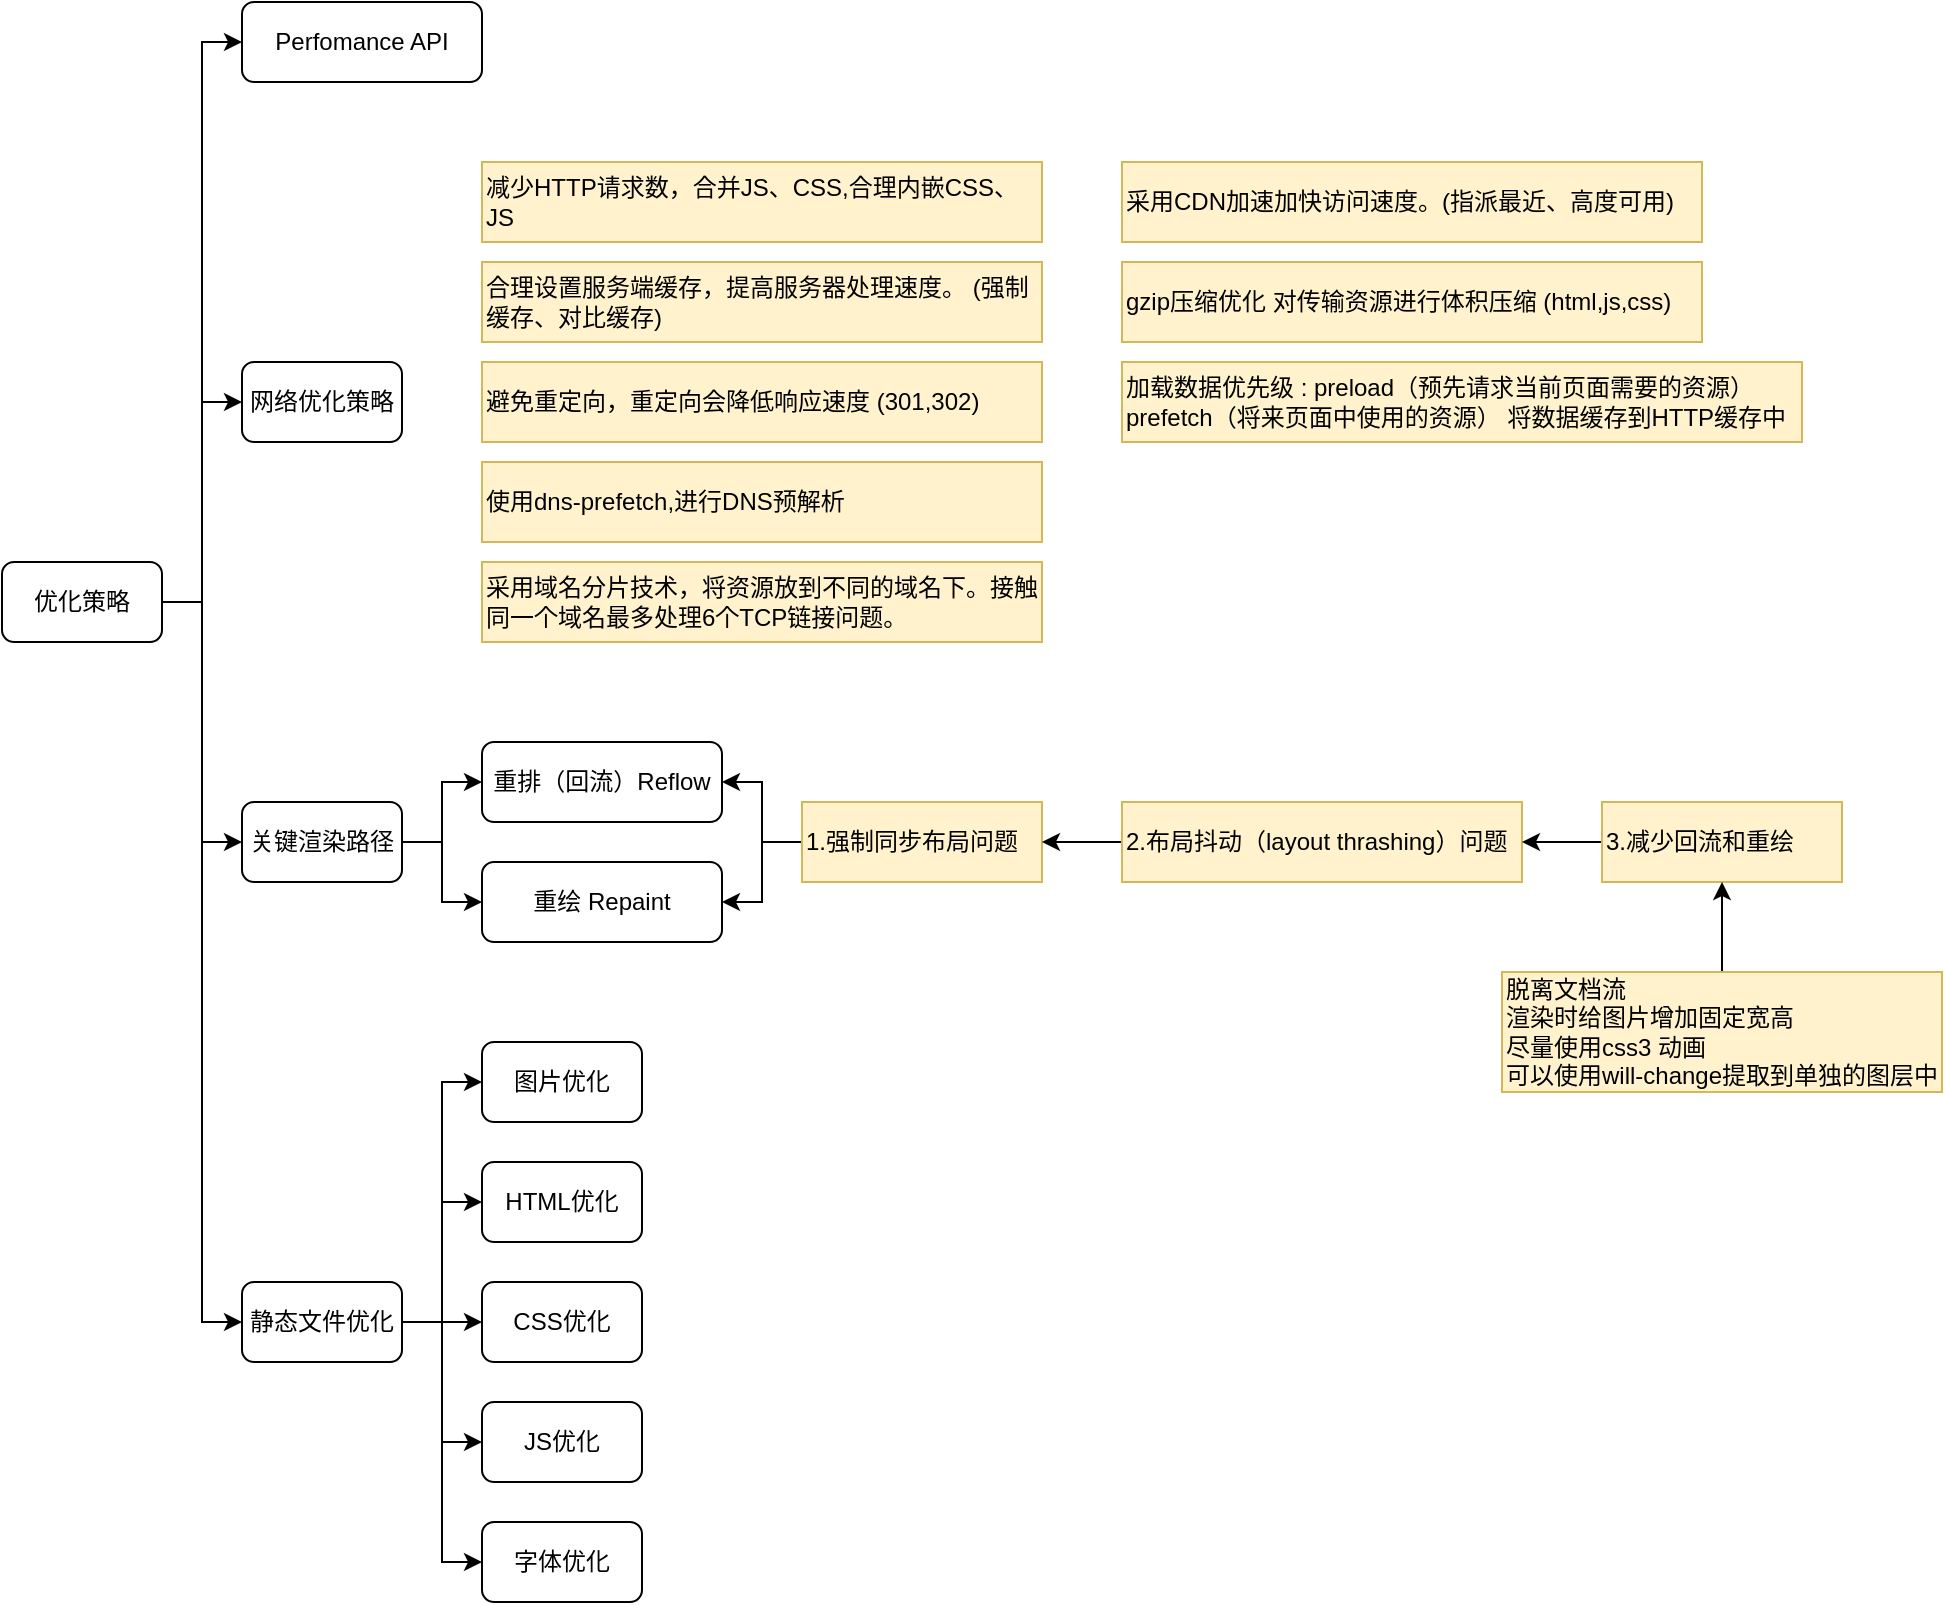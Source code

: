 <mxfile version="24.4.4" type="github">
  <diagram name="第 1 页" id="fa3JzIOEpzAEIbz7c-mS">
    <mxGraphModel dx="1221" dy="725" grid="1" gridSize="10" guides="1" tooltips="1" connect="1" arrows="1" fold="1" page="1" pageScale="1" pageWidth="827" pageHeight="1169" math="0" shadow="0">
      <root>
        <mxCell id="0" />
        <mxCell id="1" parent="0" />
        <mxCell id="NSkligS_rQyxowmOvO4k-1" value="Perfomance API" style="rounded=1;whiteSpace=wrap;html=1;" vertex="1" parent="1">
          <mxGeometry x="160" y="40" width="120" height="40" as="geometry" />
        </mxCell>
        <mxCell id="NSkligS_rQyxowmOvO4k-12" style="edgeStyle=orthogonalEdgeStyle;rounded=0;orthogonalLoop=1;jettySize=auto;html=1;exitX=1;exitY=0.5;exitDx=0;exitDy=0;entryX=0;entryY=0.5;entryDx=0;entryDy=0;" edge="1" parent="1" source="NSkligS_rQyxowmOvO4k-2" target="NSkligS_rQyxowmOvO4k-1">
          <mxGeometry relative="1" as="geometry" />
        </mxCell>
        <mxCell id="NSkligS_rQyxowmOvO4k-13" style="edgeStyle=orthogonalEdgeStyle;rounded=0;orthogonalLoop=1;jettySize=auto;html=1;exitX=1;exitY=0.5;exitDx=0;exitDy=0;entryX=0;entryY=0.5;entryDx=0;entryDy=0;" edge="1" parent="1" source="NSkligS_rQyxowmOvO4k-2" target="NSkligS_rQyxowmOvO4k-3">
          <mxGeometry relative="1" as="geometry" />
        </mxCell>
        <mxCell id="NSkligS_rQyxowmOvO4k-14" style="edgeStyle=orthogonalEdgeStyle;rounded=0;orthogonalLoop=1;jettySize=auto;html=1;exitX=1;exitY=0.5;exitDx=0;exitDy=0;entryX=0;entryY=0.5;entryDx=0;entryDy=0;" edge="1" parent="1" source="NSkligS_rQyxowmOvO4k-2" target="NSkligS_rQyxowmOvO4k-5">
          <mxGeometry relative="1" as="geometry" />
        </mxCell>
        <mxCell id="NSkligS_rQyxowmOvO4k-15" style="edgeStyle=orthogonalEdgeStyle;rounded=0;orthogonalLoop=1;jettySize=auto;html=1;exitX=1;exitY=0.5;exitDx=0;exitDy=0;entryX=0;entryY=0.5;entryDx=0;entryDy=0;" edge="1" parent="1" source="NSkligS_rQyxowmOvO4k-2" target="NSkligS_rQyxowmOvO4k-6">
          <mxGeometry relative="1" as="geometry" />
        </mxCell>
        <mxCell id="NSkligS_rQyxowmOvO4k-2" value="优化策略" style="rounded=1;whiteSpace=wrap;html=1;" vertex="1" parent="1">
          <mxGeometry x="40" y="320" width="80" height="40" as="geometry" />
        </mxCell>
        <mxCell id="NSkligS_rQyxowmOvO4k-3" value="网络优化策略" style="rounded=1;whiteSpace=wrap;html=1;" vertex="1" parent="1">
          <mxGeometry x="160" y="220" width="80" height="40" as="geometry" />
        </mxCell>
        <mxCell id="NSkligS_rQyxowmOvO4k-31" style="edgeStyle=orthogonalEdgeStyle;rounded=0;orthogonalLoop=1;jettySize=auto;html=1;exitX=1;exitY=0.5;exitDx=0;exitDy=0;entryX=0;entryY=0.5;entryDx=0;entryDy=0;" edge="1" parent="1" source="NSkligS_rQyxowmOvO4k-5" target="NSkligS_rQyxowmOvO4k-29">
          <mxGeometry relative="1" as="geometry" />
        </mxCell>
        <mxCell id="NSkligS_rQyxowmOvO4k-33" style="edgeStyle=orthogonalEdgeStyle;rounded=0;orthogonalLoop=1;jettySize=auto;html=1;exitX=1;exitY=0.5;exitDx=0;exitDy=0;entryX=0;entryY=0.5;entryDx=0;entryDy=0;" edge="1" parent="1" source="NSkligS_rQyxowmOvO4k-5" target="NSkligS_rQyxowmOvO4k-30">
          <mxGeometry relative="1" as="geometry" />
        </mxCell>
        <mxCell id="NSkligS_rQyxowmOvO4k-5" value="关键渲染路径" style="rounded=1;whiteSpace=wrap;html=1;" vertex="1" parent="1">
          <mxGeometry x="160" y="440" width="80" height="40" as="geometry" />
        </mxCell>
        <mxCell id="NSkligS_rQyxowmOvO4k-16" style="edgeStyle=orthogonalEdgeStyle;rounded=0;orthogonalLoop=1;jettySize=auto;html=1;exitX=1;exitY=0.5;exitDx=0;exitDy=0;entryX=0;entryY=0.5;entryDx=0;entryDy=0;" edge="1" parent="1" source="NSkligS_rQyxowmOvO4k-6" target="NSkligS_rQyxowmOvO4k-7">
          <mxGeometry relative="1" as="geometry" />
        </mxCell>
        <mxCell id="NSkligS_rQyxowmOvO4k-17" style="edgeStyle=orthogonalEdgeStyle;rounded=0;orthogonalLoop=1;jettySize=auto;html=1;exitX=1;exitY=0.5;exitDx=0;exitDy=0;entryX=0;entryY=0.5;entryDx=0;entryDy=0;" edge="1" parent="1" source="NSkligS_rQyxowmOvO4k-6" target="NSkligS_rQyxowmOvO4k-8">
          <mxGeometry relative="1" as="geometry" />
        </mxCell>
        <mxCell id="NSkligS_rQyxowmOvO4k-18" style="edgeStyle=orthogonalEdgeStyle;rounded=0;orthogonalLoop=1;jettySize=auto;html=1;exitX=1;exitY=0.5;exitDx=0;exitDy=0;entryX=0;entryY=0.5;entryDx=0;entryDy=0;" edge="1" parent="1" source="NSkligS_rQyxowmOvO4k-6" target="NSkligS_rQyxowmOvO4k-9">
          <mxGeometry relative="1" as="geometry" />
        </mxCell>
        <mxCell id="NSkligS_rQyxowmOvO4k-19" style="edgeStyle=orthogonalEdgeStyle;rounded=0;orthogonalLoop=1;jettySize=auto;html=1;exitX=1;exitY=0.5;exitDx=0;exitDy=0;entryX=0;entryY=0.5;entryDx=0;entryDy=0;" edge="1" parent="1" source="NSkligS_rQyxowmOvO4k-6" target="NSkligS_rQyxowmOvO4k-10">
          <mxGeometry relative="1" as="geometry" />
        </mxCell>
        <mxCell id="NSkligS_rQyxowmOvO4k-20" style="edgeStyle=orthogonalEdgeStyle;rounded=0;orthogonalLoop=1;jettySize=auto;html=1;exitX=1;exitY=0.5;exitDx=0;exitDy=0;entryX=0;entryY=0.5;entryDx=0;entryDy=0;" edge="1" parent="1" source="NSkligS_rQyxowmOvO4k-6" target="NSkligS_rQyxowmOvO4k-11">
          <mxGeometry relative="1" as="geometry" />
        </mxCell>
        <mxCell id="NSkligS_rQyxowmOvO4k-6" value="静态文件优化" style="rounded=1;whiteSpace=wrap;html=1;" vertex="1" parent="1">
          <mxGeometry x="160" y="680" width="80" height="40" as="geometry" />
        </mxCell>
        <mxCell id="NSkligS_rQyxowmOvO4k-7" value="图片优化" style="rounded=1;whiteSpace=wrap;html=1;" vertex="1" parent="1">
          <mxGeometry x="280" y="560" width="80" height="40" as="geometry" />
        </mxCell>
        <mxCell id="NSkligS_rQyxowmOvO4k-8" value="HTML优化" style="rounded=1;whiteSpace=wrap;html=1;" vertex="1" parent="1">
          <mxGeometry x="280" y="620" width="80" height="40" as="geometry" />
        </mxCell>
        <mxCell id="NSkligS_rQyxowmOvO4k-9" value="CSS优化" style="rounded=1;whiteSpace=wrap;html=1;" vertex="1" parent="1">
          <mxGeometry x="280" y="680" width="80" height="40" as="geometry" />
        </mxCell>
        <mxCell id="NSkligS_rQyxowmOvO4k-10" value="JS优化" style="rounded=1;whiteSpace=wrap;html=1;" vertex="1" parent="1">
          <mxGeometry x="280" y="740" width="80" height="40" as="geometry" />
        </mxCell>
        <mxCell id="NSkligS_rQyxowmOvO4k-11" value="字体优化" style="rounded=1;whiteSpace=wrap;html=1;" vertex="1" parent="1">
          <mxGeometry x="280" y="800" width="80" height="40" as="geometry" />
        </mxCell>
        <mxCell id="NSkligS_rQyxowmOvO4k-21" value="减少HTTP请求数，合并JS、CSS,合理内嵌CSS、JS" style="text;html=1;align=left;verticalAlign=middle;whiteSpace=wrap;rounded=0;fillColor=#fff2cc;strokeColor=#d6b656;" vertex="1" parent="1">
          <mxGeometry x="280" y="120" width="280" height="40" as="geometry" />
        </mxCell>
        <mxCell id="NSkligS_rQyxowmOvO4k-22" value="合理设置服务端缓存，提高服务器处理速度。 (强制缓存、对比缓存)" style="text;html=1;align=left;verticalAlign=middle;whiteSpace=wrap;rounded=0;fillColor=#fff2cc;strokeColor=#d6b656;" vertex="1" parent="1">
          <mxGeometry x="280" y="170" width="280" height="40" as="geometry" />
        </mxCell>
        <mxCell id="NSkligS_rQyxowmOvO4k-23" value="避免重定向，重定向会降低响应速度 (301,302)" style="text;html=1;align=left;verticalAlign=middle;whiteSpace=wrap;rounded=0;fillColor=#fff2cc;strokeColor=#d6b656;" vertex="1" parent="1">
          <mxGeometry x="280" y="220" width="280" height="40" as="geometry" />
        </mxCell>
        <mxCell id="NSkligS_rQyxowmOvO4k-24" value="使用dns-prefetch,进行DNS预解析" style="text;html=1;align=left;verticalAlign=middle;whiteSpace=wrap;rounded=0;fillColor=#fff2cc;strokeColor=#d6b656;" vertex="1" parent="1">
          <mxGeometry x="280" y="270" width="280" height="40" as="geometry" />
        </mxCell>
        <mxCell id="NSkligS_rQyxowmOvO4k-25" value="采用域名分片技术，将资源放到不同的域名下。接触同一个域名最多处理6个TCP链接问题。" style="text;html=1;align=left;verticalAlign=middle;whiteSpace=wrap;rounded=0;fillColor=#fff2cc;strokeColor=#d6b656;" vertex="1" parent="1">
          <mxGeometry x="280" y="320" width="280" height="40" as="geometry" />
        </mxCell>
        <mxCell id="NSkligS_rQyxowmOvO4k-26" value="采用CDN加速加快访问速度。(指派最近、高度可用)" style="text;html=1;align=left;verticalAlign=middle;whiteSpace=wrap;rounded=0;fillColor=#fff2cc;strokeColor=#d6b656;" vertex="1" parent="1">
          <mxGeometry x="600" y="120" width="290" height="40" as="geometry" />
        </mxCell>
        <mxCell id="NSkligS_rQyxowmOvO4k-27" value="gzip压缩优化 对传输资源进行体积压缩 (html,js,css)" style="text;html=1;align=left;verticalAlign=middle;whiteSpace=wrap;rounded=0;fillColor=#fff2cc;strokeColor=#d6b656;" vertex="1" parent="1">
          <mxGeometry x="600" y="170" width="290" height="40" as="geometry" />
        </mxCell>
        <mxCell id="NSkligS_rQyxowmOvO4k-28" value="加载数据优先级 : preload（预先请求当前页面需要的资源） prefetch（将来页面中使用的资源） 将数据缓存到HTTP缓存中" style="text;html=1;align=left;verticalAlign=middle;whiteSpace=wrap;rounded=0;fillColor=#fff2cc;strokeColor=#d6b656;" vertex="1" parent="1">
          <mxGeometry x="600" y="220" width="340" height="40" as="geometry" />
        </mxCell>
        <mxCell id="NSkligS_rQyxowmOvO4k-29" value="重排（回流）Reflow" style="rounded=1;whiteSpace=wrap;html=1;" vertex="1" parent="1">
          <mxGeometry x="280" y="410" width="120" height="40" as="geometry" />
        </mxCell>
        <mxCell id="NSkligS_rQyxowmOvO4k-30" value="重绘 Repaint" style="rounded=1;whiteSpace=wrap;html=1;" vertex="1" parent="1">
          <mxGeometry x="280" y="470" width="120" height="40" as="geometry" />
        </mxCell>
        <mxCell id="NSkligS_rQyxowmOvO4k-37" style="edgeStyle=orthogonalEdgeStyle;rounded=0;orthogonalLoop=1;jettySize=auto;html=1;exitX=0;exitY=0.5;exitDx=0;exitDy=0;" edge="1" parent="1" source="NSkligS_rQyxowmOvO4k-34" target="NSkligS_rQyxowmOvO4k-29">
          <mxGeometry relative="1" as="geometry" />
        </mxCell>
        <mxCell id="NSkligS_rQyxowmOvO4k-40" style="edgeStyle=orthogonalEdgeStyle;rounded=0;orthogonalLoop=1;jettySize=auto;html=1;exitX=0;exitY=0.5;exitDx=0;exitDy=0;entryX=1;entryY=0.5;entryDx=0;entryDy=0;" edge="1" parent="1" source="NSkligS_rQyxowmOvO4k-34" target="NSkligS_rQyxowmOvO4k-30">
          <mxGeometry relative="1" as="geometry" />
        </mxCell>
        <mxCell id="NSkligS_rQyxowmOvO4k-34" value="1.强制同步布局问题" style="text;html=1;align=left;verticalAlign=middle;whiteSpace=wrap;rounded=0;fillColor=#fff2cc;strokeColor=#d6b656;" vertex="1" parent="1">
          <mxGeometry x="440" y="440" width="120" height="40" as="geometry" />
        </mxCell>
        <mxCell id="NSkligS_rQyxowmOvO4k-38" style="edgeStyle=orthogonalEdgeStyle;rounded=0;orthogonalLoop=1;jettySize=auto;html=1;exitX=0;exitY=0.5;exitDx=0;exitDy=0;entryX=1;entryY=0.5;entryDx=0;entryDy=0;" edge="1" parent="1" source="NSkligS_rQyxowmOvO4k-35" target="NSkligS_rQyxowmOvO4k-34">
          <mxGeometry relative="1" as="geometry" />
        </mxCell>
        <mxCell id="NSkligS_rQyxowmOvO4k-35" value="2.布局抖动（layout thrashing）问题" style="text;html=1;align=left;verticalAlign=middle;whiteSpace=wrap;rounded=0;fillColor=#fff2cc;strokeColor=#d6b656;" vertex="1" parent="1">
          <mxGeometry x="600" y="440" width="200" height="40" as="geometry" />
        </mxCell>
        <mxCell id="NSkligS_rQyxowmOvO4k-39" style="edgeStyle=orthogonalEdgeStyle;rounded=0;orthogonalLoop=1;jettySize=auto;html=1;exitX=0;exitY=0.5;exitDx=0;exitDy=0;entryX=1;entryY=0.5;entryDx=0;entryDy=0;" edge="1" parent="1" source="NSkligS_rQyxowmOvO4k-36" target="NSkligS_rQyxowmOvO4k-35">
          <mxGeometry relative="1" as="geometry" />
        </mxCell>
        <mxCell id="NSkligS_rQyxowmOvO4k-36" value="3.减少回流和重绘" style="text;html=1;align=left;verticalAlign=middle;whiteSpace=wrap;rounded=0;fillColor=#fff2cc;strokeColor=#d6b656;" vertex="1" parent="1">
          <mxGeometry x="840" y="440" width="120" height="40" as="geometry" />
        </mxCell>
        <mxCell id="NSkligS_rQyxowmOvO4k-43" style="edgeStyle=orthogonalEdgeStyle;rounded=0;orthogonalLoop=1;jettySize=auto;html=1;exitX=0.5;exitY=0;exitDx=0;exitDy=0;entryX=0.5;entryY=1;entryDx=0;entryDy=0;" edge="1" parent="1" source="NSkligS_rQyxowmOvO4k-41" target="NSkligS_rQyxowmOvO4k-36">
          <mxGeometry relative="1" as="geometry" />
        </mxCell>
        <mxCell id="NSkligS_rQyxowmOvO4k-41" value="&lt;div&gt;脱离文档流&lt;/div&gt;&lt;div&gt;渲染时给图片增加固定宽高&lt;/div&gt;&lt;div&gt;尽量使用css3 动画&lt;/div&gt;&lt;div&gt;可以使用will-change提取到单独的图层中&lt;/div&gt;" style="text;html=1;align=left;verticalAlign=middle;whiteSpace=wrap;rounded=0;fillColor=#fff2cc;strokeColor=#d6b656;" vertex="1" parent="1">
          <mxGeometry x="790" y="525" width="220" height="60" as="geometry" />
        </mxCell>
      </root>
    </mxGraphModel>
  </diagram>
</mxfile>
